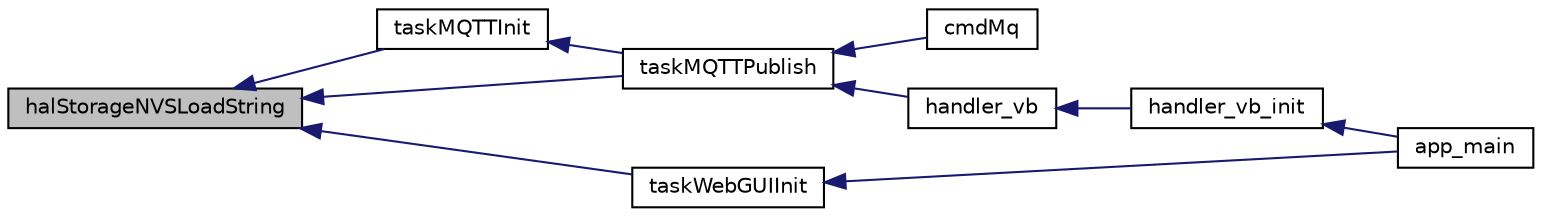 digraph "halStorageNVSLoadString"
{
  edge [fontname="Helvetica",fontsize="10",labelfontname="Helvetica",labelfontsize="10"];
  node [fontname="Helvetica",fontsize="10",shape=record];
  rankdir="LR";
  Node298 [label="halStorageNVSLoadString",height=0.2,width=0.4,color="black", fillcolor="grey75", style="filled", fontcolor="black"];
  Node298 -> Node299 [dir="back",color="midnightblue",fontsize="10",style="solid",fontname="Helvetica"];
  Node299 [label="taskMQTTInit",height=0.2,width=0.4,color="black", fillcolor="white", style="filled",URL="$task__mqtt_8h.html#ae7ad6f5bfc7cbfc9f6a223fcf697c8f6",tooltip="Init the MQTT task and the wifi. "];
  Node299 -> Node300 [dir="back",color="midnightblue",fontsize="10",style="solid",fontname="Helvetica"];
  Node300 [label="taskMQTTPublish",height=0.2,width=0.4,color="black", fillcolor="white", style="filled",URL="$task__mqtt_8h.html#a6afc039be68c1a831778fe33bd2412a9",tooltip="Publish data via MQTT. "];
  Node300 -> Node301 [dir="back",color="midnightblue",fontsize="10",style="solid",fontname="Helvetica"];
  Node301 [label="cmdMq",height=0.2,width=0.4,color="black", fillcolor="white", style="filled",URL="$task__commands_8c.html#a6687f2598d6dc738c90d3be28cf90184"];
  Node300 -> Node302 [dir="back",color="midnightblue",fontsize="10",style="solid",fontname="Helvetica"];
  Node302 [label="handler_vb",height=0.2,width=0.4,color="black", fillcolor="white", style="filled",URL="$handler__vb_8c.html#a60c71b4a6cc8a9a3e9e8a3c8e36cffa0",tooltip="VB event handler, triggering VB general actions. "];
  Node302 -> Node303 [dir="back",color="midnightblue",fontsize="10",style="solid",fontname="Helvetica"];
  Node303 [label="handler_vb_init",height=0.2,width=0.4,color="black", fillcolor="white", style="filled",URL="$handler__vb_8h.html#ac54a8826a70d3aaf5c284bab02b93444",tooltip="Init for the VB handler. "];
  Node303 -> Node304 [dir="back",color="midnightblue",fontsize="10",style="solid",fontname="Helvetica"];
  Node304 [label="app_main",height=0.2,width=0.4,color="black", fillcolor="white", style="filled",URL="$flipmouse__fabi__esp32__kbdmouse__main_8c.html#abce06be17fc37d675118a678a8100a36",tooltip="Main task, created by esp-idf. "];
  Node298 -> Node300 [dir="back",color="midnightblue",fontsize="10",style="solid",fontname="Helvetica"];
  Node298 -> Node305 [dir="back",color="midnightblue",fontsize="10",style="solid",fontname="Helvetica"];
  Node305 [label="taskWebGUIInit",height=0.2,width=0.4,color="black", fillcolor="white", style="filled",URL="$task__webgui_8h.html#a669b9245d5040c0162481f7b24dbeea7",tooltip="Init the web / DNS server and the web gui. "];
  Node305 -> Node304 [dir="back",color="midnightblue",fontsize="10",style="solid",fontname="Helvetica"];
}
